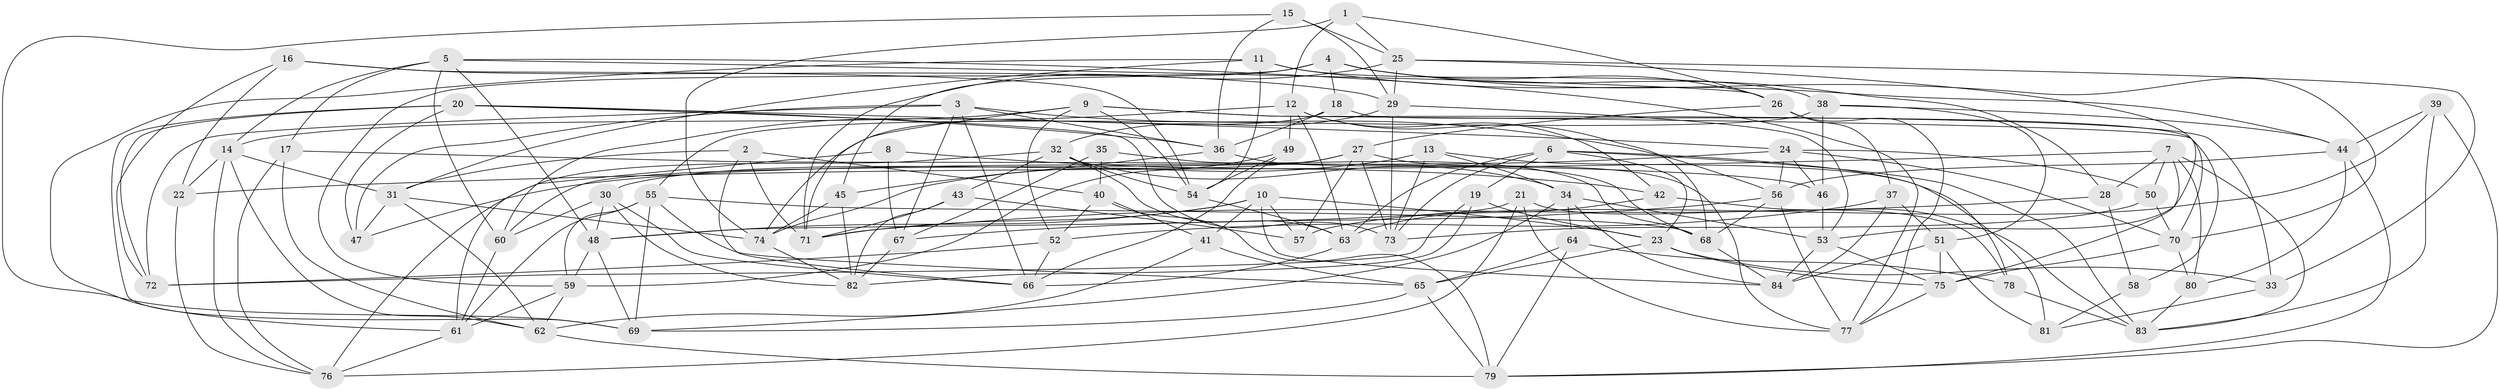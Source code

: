 // original degree distribution, {4: 1.0}
// Generated by graph-tools (version 1.1) at 2025/38/03/04/25 23:38:09]
// undirected, 84 vertices, 216 edges
graph export_dot {
  node [color=gray90,style=filled];
  1;
  2;
  3;
  4;
  5;
  6;
  7;
  8;
  9;
  10;
  11;
  12;
  13;
  14;
  15;
  16;
  17;
  18;
  19;
  20;
  21;
  22;
  23;
  24;
  25;
  26;
  27;
  28;
  29;
  30;
  31;
  32;
  33;
  34;
  35;
  36;
  37;
  38;
  39;
  40;
  41;
  42;
  43;
  44;
  45;
  46;
  47;
  48;
  49;
  50;
  51;
  52;
  53;
  54;
  55;
  56;
  57;
  58;
  59;
  60;
  61;
  62;
  63;
  64;
  65;
  66;
  67;
  68;
  69;
  70;
  71;
  72;
  73;
  74;
  75;
  76;
  77;
  78;
  79;
  80;
  81;
  82;
  83;
  84;
  1 -- 12 [weight=1.0];
  1 -- 25 [weight=1.0];
  1 -- 26 [weight=1.0];
  1 -- 74 [weight=1.0];
  2 -- 31 [weight=1.0];
  2 -- 40 [weight=1.0];
  2 -- 66 [weight=1.0];
  2 -- 71 [weight=1.0];
  3 -- 36 [weight=1.0];
  3 -- 47 [weight=1.0];
  3 -- 56 [weight=1.0];
  3 -- 66 [weight=1.0];
  3 -- 67 [weight=1.0];
  3 -- 72 [weight=1.0];
  4 -- 18 [weight=1.0];
  4 -- 26 [weight=1.0];
  4 -- 28 [weight=1.0];
  4 -- 45 [weight=1.0];
  4 -- 59 [weight=1.0];
  4 -- 70 [weight=1.0];
  5 -- 14 [weight=1.0];
  5 -- 17 [weight=1.0];
  5 -- 26 [weight=1.0];
  5 -- 48 [weight=1.0];
  5 -- 60 [weight=1.0];
  5 -- 77 [weight=1.0];
  6 -- 19 [weight=1.0];
  6 -- 23 [weight=1.0];
  6 -- 63 [weight=1.0];
  6 -- 73 [weight=1.0];
  6 -- 78 [weight=1.0];
  6 -- 83 [weight=1.0];
  7 -- 22 [weight=1.0];
  7 -- 28 [weight=1.0];
  7 -- 50 [weight=1.0];
  7 -- 75 [weight=1.0];
  7 -- 80 [weight=1.0];
  7 -- 83 [weight=1.0];
  8 -- 42 [weight=1.0];
  8 -- 61 [weight=1.0];
  8 -- 67 [weight=2.0];
  9 -- 14 [weight=1.0];
  9 -- 33 [weight=1.0];
  9 -- 52 [weight=1.0];
  9 -- 54 [weight=1.0];
  9 -- 58 [weight=1.0];
  9 -- 71 [weight=1.0];
  10 -- 23 [weight=1.0];
  10 -- 41 [weight=1.0];
  10 -- 48 [weight=1.0];
  10 -- 57 [weight=1.0];
  10 -- 71 [weight=1.0];
  10 -- 84 [weight=1.0];
  11 -- 31 [weight=1.0];
  11 -- 38 [weight=2.0];
  11 -- 44 [weight=1.0];
  11 -- 54 [weight=1.0];
  11 -- 61 [weight=1.0];
  12 -- 42 [weight=1.0];
  12 -- 49 [weight=1.0];
  12 -- 60 [weight=1.0];
  12 -- 63 [weight=1.0];
  12 -- 68 [weight=1.0];
  13 -- 34 [weight=1.0];
  13 -- 73 [weight=1.0];
  13 -- 74 [weight=1.0];
  13 -- 81 [weight=1.0];
  14 -- 22 [weight=1.0];
  14 -- 31 [weight=1.0];
  14 -- 62 [weight=1.0];
  14 -- 76 [weight=1.0];
  15 -- 25 [weight=1.0];
  15 -- 29 [weight=1.0];
  15 -- 36 [weight=1.0];
  15 -- 69 [weight=1.0];
  16 -- 22 [weight=1.0];
  16 -- 29 [weight=1.0];
  16 -- 54 [weight=1.0];
  16 -- 72 [weight=1.0];
  17 -- 46 [weight=1.0];
  17 -- 62 [weight=1.0];
  17 -- 76 [weight=1.0];
  18 -- 36 [weight=1.0];
  18 -- 70 [weight=1.0];
  18 -- 74 [weight=1.0];
  19 -- 23 [weight=1.0];
  19 -- 72 [weight=1.0];
  19 -- 82 [weight=1.0];
  20 -- 24 [weight=1.0];
  20 -- 36 [weight=1.0];
  20 -- 47 [weight=1.0];
  20 -- 69 [weight=1.0];
  20 -- 72 [weight=1.0];
  20 -- 73 [weight=1.0];
  21 -- 48 [weight=1.0];
  21 -- 76 [weight=1.0];
  21 -- 77 [weight=1.0];
  21 -- 78 [weight=1.0];
  22 -- 76 [weight=1.0];
  23 -- 33 [weight=1.0];
  23 -- 65 [weight=1.0];
  23 -- 75 [weight=1.0];
  24 -- 46 [weight=1.0];
  24 -- 47 [weight=1.0];
  24 -- 50 [weight=1.0];
  24 -- 56 [weight=1.0];
  24 -- 70 [weight=1.0];
  25 -- 29 [weight=1.0];
  25 -- 33 [weight=1.0];
  25 -- 53 [weight=1.0];
  25 -- 71 [weight=1.0];
  26 -- 27 [weight=1.0];
  26 -- 37 [weight=1.0];
  26 -- 77 [weight=1.0];
  27 -- 30 [weight=1.0];
  27 -- 57 [weight=1.0];
  27 -- 60 [weight=1.0];
  27 -- 73 [weight=1.0];
  27 -- 77 [weight=1.0];
  28 -- 58 [weight=1.0];
  28 -- 71 [weight=1.0];
  29 -- 32 [weight=1.0];
  29 -- 53 [weight=1.0];
  29 -- 73 [weight=1.0];
  30 -- 48 [weight=1.0];
  30 -- 60 [weight=2.0];
  30 -- 66 [weight=1.0];
  30 -- 82 [weight=1.0];
  31 -- 47 [weight=1.0];
  31 -- 62 [weight=1.0];
  31 -- 74 [weight=1.0];
  32 -- 34 [weight=1.0];
  32 -- 43 [weight=1.0];
  32 -- 54 [weight=1.0];
  32 -- 63 [weight=1.0];
  32 -- 76 [weight=1.0];
  33 -- 81 [weight=1.0];
  34 -- 53 [weight=1.0];
  34 -- 64 [weight=1.0];
  34 -- 69 [weight=1.0];
  34 -- 84 [weight=1.0];
  35 -- 40 [weight=2.0];
  35 -- 67 [weight=1.0];
  35 -- 68 [weight=1.0];
  36 -- 45 [weight=1.0];
  36 -- 68 [weight=1.0];
  37 -- 51 [weight=1.0];
  37 -- 52 [weight=1.0];
  37 -- 84 [weight=1.0];
  38 -- 44 [weight=1.0];
  38 -- 46 [weight=1.0];
  38 -- 51 [weight=1.0];
  38 -- 55 [weight=1.0];
  39 -- 44 [weight=1.0];
  39 -- 57 [weight=1.0];
  39 -- 79 [weight=1.0];
  39 -- 83 [weight=1.0];
  40 -- 41 [weight=1.0];
  40 -- 52 [weight=1.0];
  40 -- 79 [weight=1.0];
  41 -- 62 [weight=1.0];
  41 -- 65 [weight=1.0];
  42 -- 63 [weight=1.0];
  42 -- 83 [weight=1.0];
  43 -- 57 [weight=1.0];
  43 -- 71 [weight=1.0];
  43 -- 82 [weight=1.0];
  44 -- 56 [weight=1.0];
  44 -- 79 [weight=1.0];
  44 -- 80 [weight=1.0];
  45 -- 74 [weight=1.0];
  45 -- 82 [weight=1.0];
  46 -- 53 [weight=1.0];
  48 -- 59 [weight=1.0];
  48 -- 69 [weight=1.0];
  49 -- 54 [weight=1.0];
  49 -- 59 [weight=1.0];
  49 -- 66 [weight=1.0];
  50 -- 70 [weight=1.0];
  50 -- 73 [weight=1.0];
  51 -- 75 [weight=1.0];
  51 -- 81 [weight=2.0];
  51 -- 84 [weight=1.0];
  52 -- 66 [weight=1.0];
  52 -- 72 [weight=2.0];
  53 -- 75 [weight=1.0];
  53 -- 84 [weight=1.0];
  54 -- 63 [weight=1.0];
  55 -- 59 [weight=1.0];
  55 -- 61 [weight=1.0];
  55 -- 65 [weight=1.0];
  55 -- 68 [weight=1.0];
  55 -- 69 [weight=1.0];
  56 -- 67 [weight=1.0];
  56 -- 68 [weight=1.0];
  56 -- 77 [weight=1.0];
  58 -- 81 [weight=2.0];
  59 -- 61 [weight=1.0];
  59 -- 62 [weight=1.0];
  60 -- 61 [weight=1.0];
  61 -- 76 [weight=1.0];
  62 -- 79 [weight=1.0];
  63 -- 66 [weight=1.0];
  64 -- 65 [weight=1.0];
  64 -- 78 [weight=1.0];
  64 -- 79 [weight=1.0];
  65 -- 69 [weight=1.0];
  65 -- 79 [weight=1.0];
  67 -- 82 [weight=1.0];
  68 -- 84 [weight=1.0];
  70 -- 75 [weight=1.0];
  70 -- 80 [weight=1.0];
  74 -- 82 [weight=1.0];
  75 -- 77 [weight=1.0];
  78 -- 83 [weight=1.0];
  80 -- 83 [weight=1.0];
}
